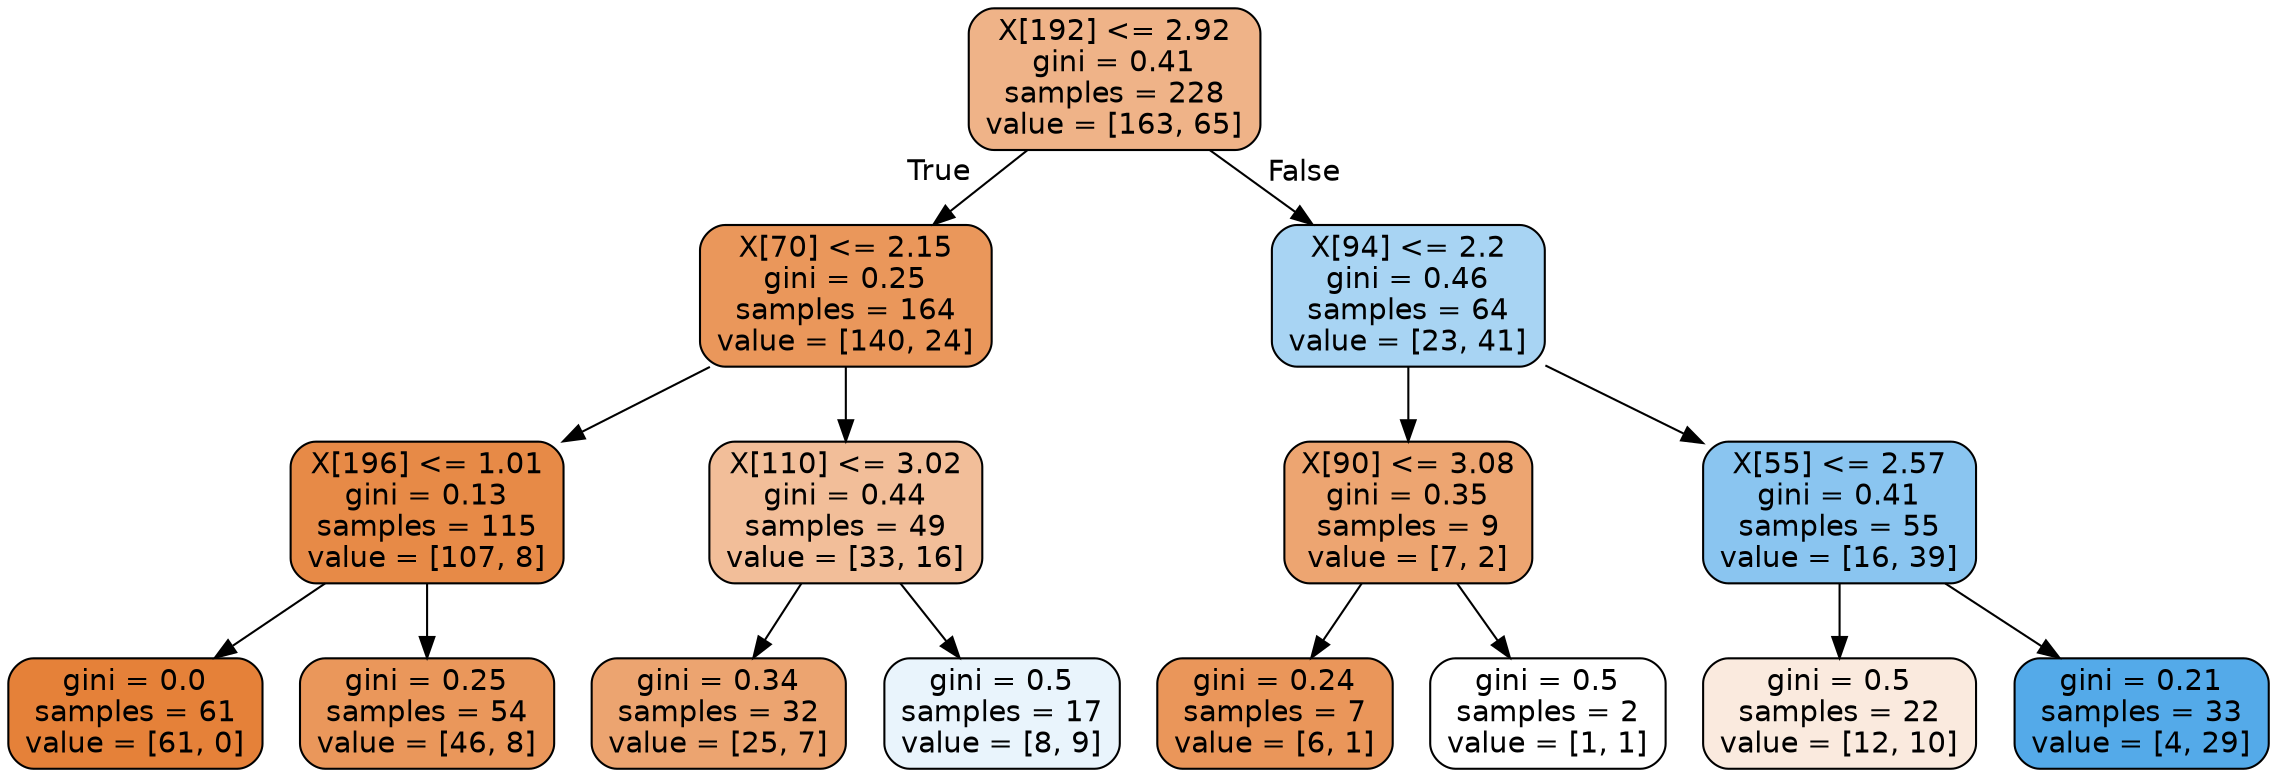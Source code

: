 digraph Tree {
node [shape=box, style="filled, rounded", color="black", fontname=helvetica] ;
edge [fontname=helvetica] ;
0 [label="X[192] <= 2.92\ngini = 0.41\nsamples = 228\nvalue = [163, 65]", fillcolor="#e5813999"] ;
1 [label="X[70] <= 2.15\ngini = 0.25\nsamples = 164\nvalue = [140, 24]", fillcolor="#e58139d3"] ;
0 -> 1 [labeldistance=2.5, labelangle=45, headlabel="True"] ;
2 [label="X[196] <= 1.01\ngini = 0.13\nsamples = 115\nvalue = [107, 8]", fillcolor="#e58139ec"] ;
1 -> 2 ;
3 [label="gini = 0.0\nsamples = 61\nvalue = [61, 0]", fillcolor="#e58139ff"] ;
2 -> 3 ;
4 [label="gini = 0.25\nsamples = 54\nvalue = [46, 8]", fillcolor="#e58139d3"] ;
2 -> 4 ;
5 [label="X[110] <= 3.02\ngini = 0.44\nsamples = 49\nvalue = [33, 16]", fillcolor="#e5813983"] ;
1 -> 5 ;
6 [label="gini = 0.34\nsamples = 32\nvalue = [25, 7]", fillcolor="#e58139b8"] ;
5 -> 6 ;
7 [label="gini = 0.5\nsamples = 17\nvalue = [8, 9]", fillcolor="#399de51c"] ;
5 -> 7 ;
8 [label="X[94] <= 2.2\ngini = 0.46\nsamples = 64\nvalue = [23, 41]", fillcolor="#399de570"] ;
0 -> 8 [labeldistance=2.5, labelangle=-45, headlabel="False"] ;
9 [label="X[90] <= 3.08\ngini = 0.35\nsamples = 9\nvalue = [7, 2]", fillcolor="#e58139b6"] ;
8 -> 9 ;
10 [label="gini = 0.24\nsamples = 7\nvalue = [6, 1]", fillcolor="#e58139d4"] ;
9 -> 10 ;
11 [label="gini = 0.5\nsamples = 2\nvalue = [1, 1]", fillcolor="#e5813900"] ;
9 -> 11 ;
12 [label="X[55] <= 2.57\ngini = 0.41\nsamples = 55\nvalue = [16, 39]", fillcolor="#399de596"] ;
8 -> 12 ;
13 [label="gini = 0.5\nsamples = 22\nvalue = [12, 10]", fillcolor="#e581392a"] ;
12 -> 13 ;
14 [label="gini = 0.21\nsamples = 33\nvalue = [4, 29]", fillcolor="#399de5dc"] ;
12 -> 14 ;
}
